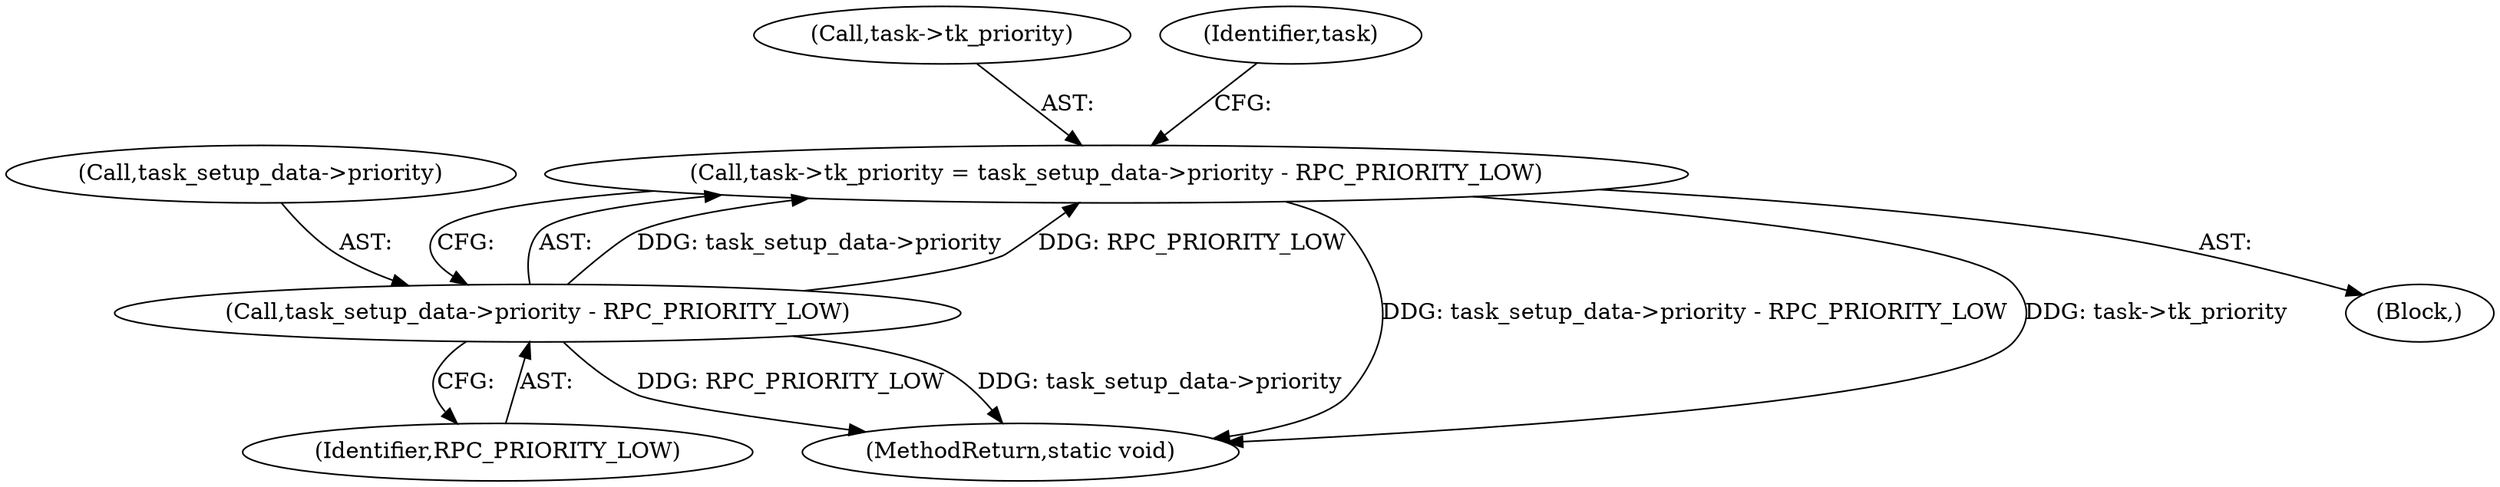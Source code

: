 digraph "0_linux_0b760113a3a155269a3fba93a409c640031dd68f_1@integer" {
"1000160" [label="(Call,task->tk_priority = task_setup_data->priority - RPC_PRIORITY_LOW)"];
"1000164" [label="(Call,task_setup_data->priority - RPC_PRIORITY_LOW)"];
"1000106" [label="(Block,)"];
"1000165" [label="(Call,task_setup_data->priority)"];
"1000161" [label="(Call,task->tk_priority)"];
"1000171" [label="(Identifier,task)"];
"1000168" [label="(Identifier,RPC_PRIORITY_LOW)"];
"1000164" [label="(Call,task_setup_data->priority - RPC_PRIORITY_LOW)"];
"1000205" [label="(MethodReturn,static void)"];
"1000160" [label="(Call,task->tk_priority = task_setup_data->priority - RPC_PRIORITY_LOW)"];
"1000160" -> "1000106"  [label="AST: "];
"1000160" -> "1000164"  [label="CFG: "];
"1000161" -> "1000160"  [label="AST: "];
"1000164" -> "1000160"  [label="AST: "];
"1000171" -> "1000160"  [label="CFG: "];
"1000160" -> "1000205"  [label="DDG: task_setup_data->priority - RPC_PRIORITY_LOW"];
"1000160" -> "1000205"  [label="DDG: task->tk_priority"];
"1000164" -> "1000160"  [label="DDG: task_setup_data->priority"];
"1000164" -> "1000160"  [label="DDG: RPC_PRIORITY_LOW"];
"1000164" -> "1000168"  [label="CFG: "];
"1000165" -> "1000164"  [label="AST: "];
"1000168" -> "1000164"  [label="AST: "];
"1000164" -> "1000205"  [label="DDG: RPC_PRIORITY_LOW"];
"1000164" -> "1000205"  [label="DDG: task_setup_data->priority"];
}
